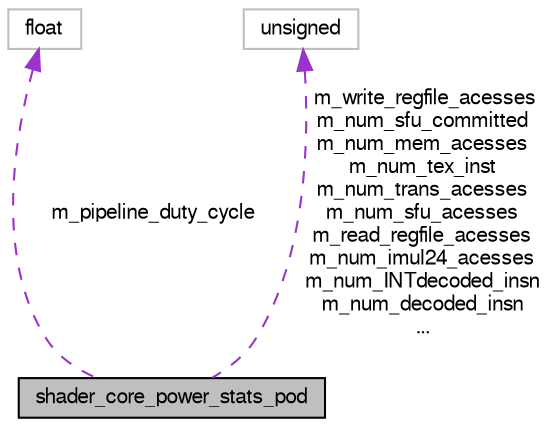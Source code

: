 digraph "shader_core_power_stats_pod"
{
  bgcolor="transparent";
  edge [fontname="FreeSans",fontsize="10",labelfontname="FreeSans",labelfontsize="10"];
  node [fontname="FreeSans",fontsize="10",shape=record];
  Node2 [label="shader_core_power_stats_pod",height=0.2,width=0.4,color="black", fillcolor="grey75", style="filled", fontcolor="black"];
  Node3 -> Node2 [dir="back",color="darkorchid3",fontsize="10",style="dashed",label=" m_pipeline_duty_cycle" ,fontname="FreeSans"];
  Node3 [label="float",height=0.2,width=0.4,color="grey75"];
  Node4 -> Node2 [dir="back",color="darkorchid3",fontsize="10",style="dashed",label=" m_write_regfile_acesses\nm_num_sfu_committed\nm_num_mem_acesses\nm_num_tex_inst\nm_num_trans_acesses\nm_num_sfu_acesses\nm_read_regfile_acesses\nm_num_imul24_acesses\nm_num_INTdecoded_insn\nm_num_decoded_insn\n..." ,fontname="FreeSans"];
  Node4 [label="unsigned",height=0.2,width=0.4,color="grey75"];
}
